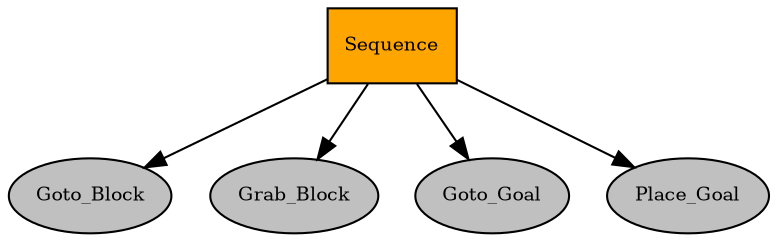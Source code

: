 digraph pastafarianism {
graph [fontname="times-roman"];
node [fontname="times-roman"];
edge [fontname="times-roman"];
Sequence [fillcolor=orange, fontcolor=black, fontsize=9, label=Sequence, shape=box, style=filled];
Goto_Block [fillcolor=gray, fontcolor=black, fontsize=9, label=Goto_Block, shape=ellipse, style=filled];
Sequence -> Goto_Block;
Grab_Block [fillcolor=gray, fontcolor=black, fontsize=9, label=Grab_Block, shape=ellipse, style=filled];
Sequence -> Grab_Block;
Goto_Goal [fillcolor=gray, fontcolor=black, fontsize=9, label=Goto_Goal, shape=ellipse, style=filled];
Sequence -> Goto_Goal;
Place_Goal [fillcolor=gray, fontcolor=black, fontsize=9, label=Place_Goal, shape=ellipse, style=filled];
Sequence -> Place_Goal;
}
